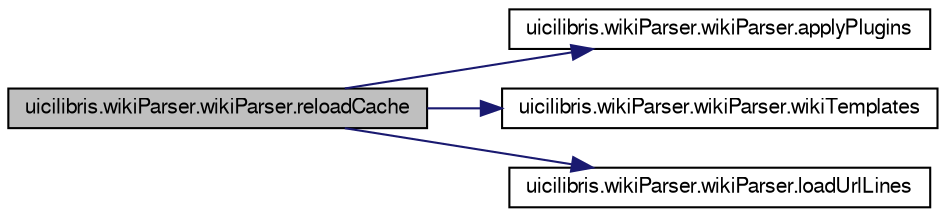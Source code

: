 digraph G
{
  edge [fontname="FreeSans",fontsize="10",labelfontname="FreeSans",labelfontsize="10"];
  node [fontname="FreeSans",fontsize="10",shape=record];
  rankdir="LR";
  Node1 [label="uicilibris.wikiParser.wikiParser.reloadCache",height=0.2,width=0.4,color="black", fillcolor="grey75", style="filled" fontcolor="black"];
  Node1 -> Node2 [color="midnightblue",fontsize="10",style="solid",fontname="FreeSans"];
  Node2 [label="uicilibris.wikiParser.wikiParser.applyPlugins",height=0.2,width=0.4,color="black", fillcolor="white", style="filled",URL="$classuicilibris_1_1wikiParser_1_1wikiParser.html#a9b94d5c7305f2a3442cfab3ae0eb2a4a",tooltip="fixes the strings &quot;&amp;lt;math&gt;&quot; and &quot;&amp;lt;/math&gt;&quot;, then pre-processes a few simple templates which have ..."];
  Node1 -> Node3 [color="midnightblue",fontsize="10",style="solid",fontname="FreeSans"];
  Node3 [label="uicilibris.wikiParser.wikiParser.wikiTemplates",height=0.2,width=0.4,color="black", fillcolor="white", style="filled",URL="$classuicilibris_1_1wikiParser_1_1wikiParser.html#af79280e089c16ff3105d73e45db8705b",tooltip="calls the special page ExpandTemplates in the wiki to apply templates which must be processed by medi..."];
  Node1 -> Node4 [color="midnightblue",fontsize="10",style="solid",fontname="FreeSans"];
  Node4 [label="uicilibris.wikiParser.wikiParser.loadUrlLines",height=0.2,width=0.4,color="black", fillcolor="white", style="filled",URL="$classuicilibris_1_1wikiParser_1_1wikiParser.html#ad592f3c41f213a79d99ba112997e1119",tooltip="puts a text into the file-like object self.urlLines"];
}
